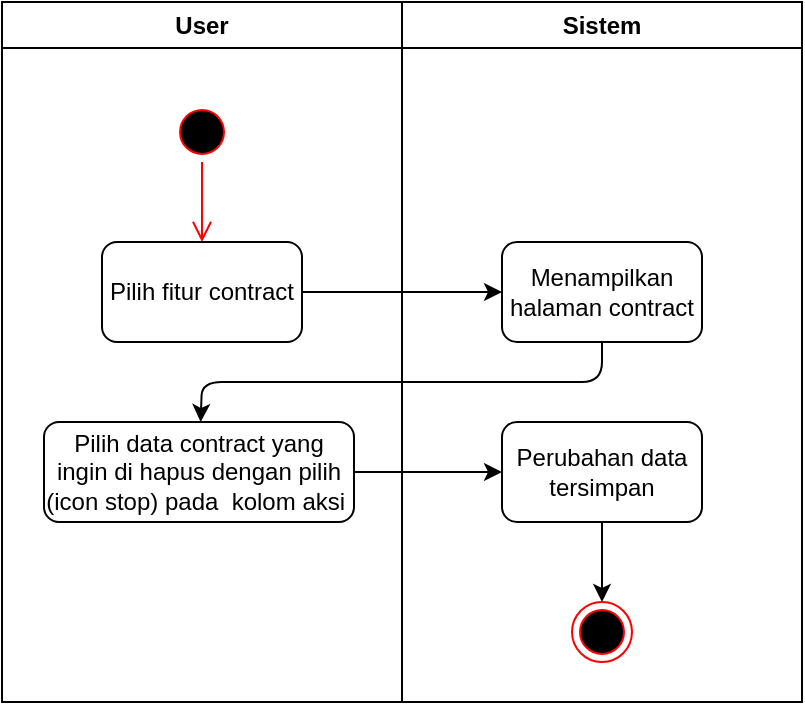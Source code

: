 <mxfile>
    <diagram id="kfZwbs-upZaXUoEqu2-Y" name="Page-1">
        <mxGraphModel dx="1072" dy="444" grid="1" gridSize="10" guides="1" tooltips="1" connect="1" arrows="1" fold="1" page="1" pageScale="1" pageWidth="850" pageHeight="1100" math="0" shadow="0">
            <root>
                <mxCell id="0"/>
                <mxCell id="1" parent="0"/>
                <mxCell id="2" value="User" style="swimlane;whiteSpace=wrap;html=1;" parent="1" vertex="1">
                    <mxGeometry x="80" y="90" width="200" height="350" as="geometry"/>
                </mxCell>
                <mxCell id="3" value="" style="ellipse;html=1;shape=startState;fillColor=#000000;strokeColor=#ff0000;" parent="2" vertex="1">
                    <mxGeometry x="85" y="50" width="30" height="30" as="geometry"/>
                </mxCell>
                <mxCell id="4" value="" style="edgeStyle=orthogonalEdgeStyle;html=1;verticalAlign=bottom;endArrow=open;endSize=8;strokeColor=#ff0000;entryX=0.5;entryY=0;entryDx=0;entryDy=0;" parent="2" source="3" target="5" edge="1">
                    <mxGeometry relative="1" as="geometry">
                        <mxPoint x="100" y="140" as="targetPoint"/>
                    </mxGeometry>
                </mxCell>
                <mxCell id="5" value="Pilih fitur contract" style="rounded=1;whiteSpace=wrap;html=1;" parent="2" vertex="1">
                    <mxGeometry x="50" y="120" width="100" height="50" as="geometry"/>
                </mxCell>
                <mxCell id="6" value="&lt;span style=&quot;color: rgb(0, 0, 0);&quot;&gt;Pilih data contract yang ingin di hapus dengan pilih (icon stop) pada&amp;nbsp; kolom aksi&amp;nbsp;&lt;/span&gt;" style="rounded=1;whiteSpace=wrap;html=1;" parent="2" vertex="1">
                    <mxGeometry x="21" y="210" width="155" height="50" as="geometry"/>
                </mxCell>
                <mxCell id="7" value="Sistem" style="swimlane;whiteSpace=wrap;html=1;" parent="1" vertex="1">
                    <mxGeometry x="280" y="90" width="200" height="350" as="geometry"/>
                </mxCell>
                <mxCell id="8" value="Menampilkan halaman contract" style="rounded=1;whiteSpace=wrap;html=1;" parent="7" vertex="1">
                    <mxGeometry x="50" y="120" width="100" height="50" as="geometry"/>
                </mxCell>
                <mxCell id="9" value="" style="edgeStyle=none;html=1;" parent="7" source="10" target="11" edge="1">
                    <mxGeometry relative="1" as="geometry"/>
                </mxCell>
                <mxCell id="10" value="Perubahan data tersimpan" style="rounded=1;whiteSpace=wrap;html=1;" parent="7" vertex="1">
                    <mxGeometry x="50" y="210" width="100" height="50" as="geometry"/>
                </mxCell>
                <mxCell id="11" value="" style="ellipse;html=1;shape=endState;fillColor=#000000;strokeColor=#ff0000;" parent="7" vertex="1">
                    <mxGeometry x="85" y="300" width="30" height="30" as="geometry"/>
                </mxCell>
                <mxCell id="12" value="" style="edgeStyle=none;html=1;" parent="1" source="5" target="8" edge="1">
                    <mxGeometry relative="1" as="geometry"/>
                </mxCell>
                <mxCell id="13" value="" style="edgeStyle=none;html=1;exitX=0.5;exitY=1;exitDx=0;exitDy=0;" parent="1" source="8" target="6" edge="1">
                    <mxGeometry relative="1" as="geometry">
                        <Array as="points">
                            <mxPoint x="380" y="280"/>
                            <mxPoint x="180" y="280"/>
                        </Array>
                    </mxGeometry>
                </mxCell>
                <mxCell id="14" value="" style="edgeStyle=none;html=1;" parent="1" source="6" target="10" edge="1">
                    <mxGeometry relative="1" as="geometry"/>
                </mxCell>
            </root>
        </mxGraphModel>
    </diagram>
</mxfile>